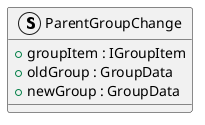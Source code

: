 @startuml
struct ParentGroupChange {
    + groupItem : IGroupItem
    + oldGroup : GroupData
    + newGroup : GroupData
}
@enduml
